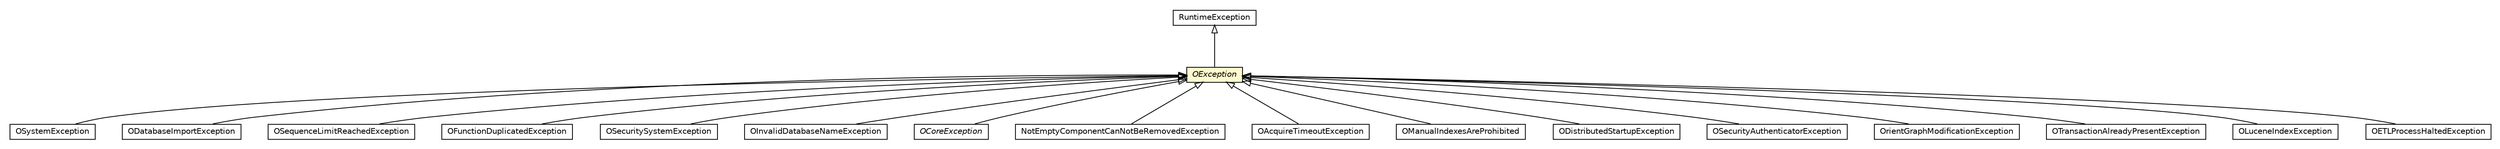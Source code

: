 #!/usr/local/bin/dot
#
# Class diagram 
# Generated by UMLGraph version R5_6-24-gf6e263 (http://www.umlgraph.org/)
#

digraph G {
	edge [fontname="Helvetica",fontsize=10,labelfontname="Helvetica",labelfontsize=10];
	node [fontname="Helvetica",fontsize=10,shape=plaintext];
	nodesep=0.25;
	ranksep=0.5;
	// com.orientechnologies.common.exception.OException
	c3453082 [label=<<table title="com.orientechnologies.common.exception.OException" border="0" cellborder="1" cellspacing="0" cellpadding="2" port="p" bgcolor="lemonChiffon" href="./OException.html">
		<tr><td><table border="0" cellspacing="0" cellpadding="1">
<tr><td align="center" balign="center"><font face="Helvetica-Oblique"> OException </font></td></tr>
		</table></td></tr>
		</table>>, URL="./OException.html", fontname="Helvetica", fontcolor="black", fontsize=10.0];
	// com.orientechnologies.common.exception.OSystemException
	c3453083 [label=<<table title="com.orientechnologies.common.exception.OSystemException" border="0" cellborder="1" cellspacing="0" cellpadding="2" port="p" href="./OSystemException.html">
		<tr><td><table border="0" cellspacing="0" cellpadding="1">
<tr><td align="center" balign="center"> OSystemException </td></tr>
		</table></td></tr>
		</table>>, URL="./OSystemException.html", fontname="Helvetica", fontcolor="black", fontsize=10.0];
	// com.orientechnologies.orient.core.db.tool.ODatabaseImportException
	c3453243 [label=<<table title="com.orientechnologies.orient.core.db.tool.ODatabaseImportException" border="0" cellborder="1" cellspacing="0" cellpadding="2" port="p" href="../../orient/core/db/tool/ODatabaseImportException.html">
		<tr><td><table border="0" cellspacing="0" cellpadding="1">
<tr><td align="center" balign="center"> ODatabaseImportException </td></tr>
		</table></td></tr>
		</table>>, URL="../../orient/core/db/tool/ODatabaseImportException.html", fontname="Helvetica", fontcolor="black", fontsize=10.0];
	// com.orientechnologies.orient.core.metadata.sequence.OSequenceLimitReachedException
	c3453336 [label=<<table title="com.orientechnologies.orient.core.metadata.sequence.OSequenceLimitReachedException" border="0" cellborder="1" cellspacing="0" cellpadding="2" port="p" href="../../orient/core/metadata/sequence/OSequenceLimitReachedException.html">
		<tr><td><table border="0" cellspacing="0" cellpadding="1">
<tr><td align="center" balign="center"> OSequenceLimitReachedException </td></tr>
		</table></td></tr>
		</table>>, URL="../../orient/core/metadata/sequence/OSequenceLimitReachedException.html", fontname="Helvetica", fontcolor="black", fontsize=10.0];
	// com.orientechnologies.orient.core.metadata.function.OFunctionDuplicatedException
	c3453403 [label=<<table title="com.orientechnologies.orient.core.metadata.function.OFunctionDuplicatedException" border="0" cellborder="1" cellspacing="0" cellpadding="2" port="p" href="../../orient/core/metadata/function/OFunctionDuplicatedException.html">
		<tr><td><table border="0" cellspacing="0" cellpadding="1">
<tr><td align="center" balign="center"> OFunctionDuplicatedException </td></tr>
		</table></td></tr>
		</table>>, URL="../../orient/core/metadata/function/OFunctionDuplicatedException.html", fontname="Helvetica", fontcolor="black", fontsize=10.0];
	// com.orientechnologies.orient.core.security.OSecuritySystemException
	c3454529 [label=<<table title="com.orientechnologies.orient.core.security.OSecuritySystemException" border="0" cellborder="1" cellspacing="0" cellpadding="2" port="p" href="../../orient/core/security/OSecuritySystemException.html">
		<tr><td><table border="0" cellspacing="0" cellpadding="1">
<tr><td align="center" balign="center"> OSecuritySystemException </td></tr>
		</table></td></tr>
		</table>>, URL="../../orient/core/security/OSecuritySystemException.html", fontname="Helvetica", fontcolor="black", fontsize=10.0];
	// com.orientechnologies.orient.core.exception.OInvalidDatabaseNameException
	c3454581 [label=<<table title="com.orientechnologies.orient.core.exception.OInvalidDatabaseNameException" border="0" cellborder="1" cellspacing="0" cellpadding="2" port="p" href="../../orient/core/exception/OInvalidDatabaseNameException.html">
		<tr><td><table border="0" cellspacing="0" cellpadding="1">
<tr><td align="center" balign="center"> OInvalidDatabaseNameException </td></tr>
		</table></td></tr>
		</table>>, URL="../../orient/core/exception/OInvalidDatabaseNameException.html", fontname="Helvetica", fontcolor="black", fontsize=10.0];
	// com.orientechnologies.orient.core.exception.OCoreException
	c3454583 [label=<<table title="com.orientechnologies.orient.core.exception.OCoreException" border="0" cellborder="1" cellspacing="0" cellpadding="2" port="p" href="../../orient/core/exception/OCoreException.html">
		<tr><td><table border="0" cellspacing="0" cellpadding="1">
<tr><td align="center" balign="center"><font face="Helvetica-Oblique"> OCoreException </font></td></tr>
		</table></td></tr>
		</table>>, URL="../../orient/core/exception/OCoreException.html", fontname="Helvetica", fontcolor="black", fontsize=10.0];
	// com.orientechnologies.orient.core.exception.NotEmptyComponentCanNotBeRemovedException
	c3454594 [label=<<table title="com.orientechnologies.orient.core.exception.NotEmptyComponentCanNotBeRemovedException" border="0" cellborder="1" cellspacing="0" cellpadding="2" port="p" href="../../orient/core/exception/NotEmptyComponentCanNotBeRemovedException.html">
		<tr><td><table border="0" cellspacing="0" cellpadding="1">
<tr><td align="center" balign="center"> NotEmptyComponentCanNotBeRemovedException </td></tr>
		</table></td></tr>
		</table>>, URL="../../orient/core/exception/NotEmptyComponentCanNotBeRemovedException.html", fontname="Helvetica", fontcolor="black", fontsize=10.0];
	// com.orientechnologies.orient.core.exception.OAcquireTimeoutException
	c3454595 [label=<<table title="com.orientechnologies.orient.core.exception.OAcquireTimeoutException" border="0" cellborder="1" cellspacing="0" cellpadding="2" port="p" href="../../orient/core/exception/OAcquireTimeoutException.html">
		<tr><td><table border="0" cellspacing="0" cellpadding="1">
<tr><td align="center" balign="center"> OAcquireTimeoutException </td></tr>
		</table></td></tr>
		</table>>, URL="../../orient/core/exception/OAcquireTimeoutException.html", fontname="Helvetica", fontcolor="black", fontsize=10.0];
	// com.orientechnologies.orient.core.exception.OManualIndexesAreProhibited
	c3454598 [label=<<table title="com.orientechnologies.orient.core.exception.OManualIndexesAreProhibited" border="0" cellborder="1" cellspacing="0" cellpadding="2" port="p" href="../../orient/core/exception/OManualIndexesAreProhibited.html">
		<tr><td><table border="0" cellspacing="0" cellpadding="1">
<tr><td align="center" balign="center"> OManualIndexesAreProhibited </td></tr>
		</table></td></tr>
		</table>>, URL="../../orient/core/exception/OManualIndexesAreProhibited.html", fontname="Helvetica", fontcolor="black", fontsize=10.0];
	// com.orientechnologies.orient.server.distributed.ODistributedStartupException
	c3455137 [label=<<table title="com.orientechnologies.orient.server.distributed.ODistributedStartupException" border="0" cellborder="1" cellspacing="0" cellpadding="2" port="p" href="../../orient/server/distributed/ODistributedStartupException.html">
		<tr><td><table border="0" cellspacing="0" cellpadding="1">
<tr><td align="center" balign="center"> ODistributedStartupException </td></tr>
		</table></td></tr>
		</table>>, URL="../../orient/server/distributed/ODistributedStartupException.html", fontname="Helvetica", fontcolor="black", fontsize=10.0];
	// com.orientechnologies.orient.server.security.OSecurityAuthenticatorException
	c3455299 [label=<<table title="com.orientechnologies.orient.server.security.OSecurityAuthenticatorException" border="0" cellborder="1" cellspacing="0" cellpadding="2" port="p" href="../../orient/server/security/OSecurityAuthenticatorException.html">
		<tr><td><table border="0" cellspacing="0" cellpadding="1">
<tr><td align="center" balign="center"> OSecurityAuthenticatorException </td></tr>
		</table></td></tr>
		</table>>, URL="../../orient/server/security/OSecurityAuthenticatorException.html", fontname="Helvetica", fontcolor="black", fontsize=10.0];
	// com.tinkerpop.blueprints.impls.orient.OrientGraphModificationException
	c3455356 [label=<<table title="com.tinkerpop.blueprints.impls.orient.OrientGraphModificationException" border="0" cellborder="1" cellspacing="0" cellpadding="2" port="p" href="../../../tinkerpop/blueprints/impls/orient/OrientGraphModificationException.html">
		<tr><td><table border="0" cellspacing="0" cellpadding="1">
<tr><td align="center" balign="center"> OrientGraphModificationException </td></tr>
		</table></td></tr>
		</table>>, URL="../../../tinkerpop/blueprints/impls/orient/OrientGraphModificationException.html", fontname="Helvetica", fontcolor="black", fontsize=10.0];
	// com.orientechnologies.orient.server.distributed.exception.OTransactionAlreadyPresentException
	c3455514 [label=<<table title="com.orientechnologies.orient.server.distributed.exception.OTransactionAlreadyPresentException" border="0" cellborder="1" cellspacing="0" cellpadding="2" port="p" href="../../orient/server/distributed/exception/OTransactionAlreadyPresentException.html">
		<tr><td><table border="0" cellspacing="0" cellpadding="1">
<tr><td align="center" balign="center"> OTransactionAlreadyPresentException </td></tr>
		</table></td></tr>
		</table>>, URL="../../orient/server/distributed/exception/OTransactionAlreadyPresentException.html", fontname="Helvetica", fontcolor="black", fontsize=10.0];
	// com.orientechnologies.lucene.exception.OLuceneIndexException
	c3455610 [label=<<table title="com.orientechnologies.lucene.exception.OLuceneIndexException" border="0" cellborder="1" cellspacing="0" cellpadding="2" port="p" href="../../lucene/exception/OLuceneIndexException.html">
		<tr><td><table border="0" cellspacing="0" cellpadding="1">
<tr><td align="center" balign="center"> OLuceneIndexException </td></tr>
		</table></td></tr>
		</table>>, URL="../../lucene/exception/OLuceneIndexException.html", fontname="Helvetica", fontcolor="black", fontsize=10.0];
	// com.orientechnologies.orient.etl.OETLProcessHaltedException
	c3455636 [label=<<table title="com.orientechnologies.orient.etl.OETLProcessHaltedException" border="0" cellborder="1" cellspacing="0" cellpadding="2" port="p" href="../../orient/etl/OETLProcessHaltedException.html">
		<tr><td><table border="0" cellspacing="0" cellpadding="1">
<tr><td align="center" balign="center"> OETLProcessHaltedException </td></tr>
		</table></td></tr>
		</table>>, URL="../../orient/etl/OETLProcessHaltedException.html", fontname="Helvetica", fontcolor="black", fontsize=10.0];
	//com.orientechnologies.common.exception.OException extends java.lang.RuntimeException
	c3455704:p -> c3453082:p [dir=back,arrowtail=empty];
	//com.orientechnologies.common.exception.OSystemException extends com.orientechnologies.common.exception.OException
	c3453082:p -> c3453083:p [dir=back,arrowtail=empty];
	//com.orientechnologies.orient.core.db.tool.ODatabaseImportException extends com.orientechnologies.common.exception.OException
	c3453082:p -> c3453243:p [dir=back,arrowtail=empty];
	//com.orientechnologies.orient.core.metadata.sequence.OSequenceLimitReachedException extends com.orientechnologies.common.exception.OException
	c3453082:p -> c3453336:p [dir=back,arrowtail=empty];
	//com.orientechnologies.orient.core.metadata.function.OFunctionDuplicatedException extends com.orientechnologies.common.exception.OException
	c3453082:p -> c3453403:p [dir=back,arrowtail=empty];
	//com.orientechnologies.orient.core.security.OSecuritySystemException extends com.orientechnologies.common.exception.OException
	c3453082:p -> c3454529:p [dir=back,arrowtail=empty];
	//com.orientechnologies.orient.core.exception.OInvalidDatabaseNameException extends com.orientechnologies.common.exception.OException
	c3453082:p -> c3454581:p [dir=back,arrowtail=empty];
	//com.orientechnologies.orient.core.exception.OCoreException extends com.orientechnologies.common.exception.OException
	c3453082:p -> c3454583:p [dir=back,arrowtail=empty];
	//com.orientechnologies.orient.core.exception.NotEmptyComponentCanNotBeRemovedException extends com.orientechnologies.common.exception.OException
	c3453082:p -> c3454594:p [dir=back,arrowtail=empty];
	//com.orientechnologies.orient.core.exception.OAcquireTimeoutException extends com.orientechnologies.common.exception.OException
	c3453082:p -> c3454595:p [dir=back,arrowtail=empty];
	//com.orientechnologies.orient.core.exception.OManualIndexesAreProhibited extends com.orientechnologies.common.exception.OException
	c3453082:p -> c3454598:p [dir=back,arrowtail=empty];
	//com.orientechnologies.orient.server.distributed.ODistributedStartupException extends com.orientechnologies.common.exception.OException
	c3453082:p -> c3455137:p [dir=back,arrowtail=empty];
	//com.orientechnologies.orient.server.security.OSecurityAuthenticatorException extends com.orientechnologies.common.exception.OException
	c3453082:p -> c3455299:p [dir=back,arrowtail=empty];
	//com.tinkerpop.blueprints.impls.orient.OrientGraphModificationException extends com.orientechnologies.common.exception.OException
	c3453082:p -> c3455356:p [dir=back,arrowtail=empty];
	//com.orientechnologies.orient.server.distributed.exception.OTransactionAlreadyPresentException extends com.orientechnologies.common.exception.OException
	c3453082:p -> c3455514:p [dir=back,arrowtail=empty];
	//com.orientechnologies.lucene.exception.OLuceneIndexException extends com.orientechnologies.common.exception.OException
	c3453082:p -> c3455610:p [dir=back,arrowtail=empty];
	//com.orientechnologies.orient.etl.OETLProcessHaltedException extends com.orientechnologies.common.exception.OException
	c3453082:p -> c3455636:p [dir=back,arrowtail=empty];
	// java.lang.RuntimeException
	c3455704 [label=<<table title="java.lang.RuntimeException" border="0" cellborder="1" cellspacing="0" cellpadding="2" port="p" href="http://java.sun.com/j2se/1.4.2/docs/api/java/lang/RuntimeException.html">
		<tr><td><table border="0" cellspacing="0" cellpadding="1">
<tr><td align="center" balign="center"> RuntimeException </td></tr>
		</table></td></tr>
		</table>>, URL="http://java.sun.com/j2se/1.4.2/docs/api/java/lang/RuntimeException.html", fontname="Helvetica", fontcolor="black", fontsize=10.0];
}

